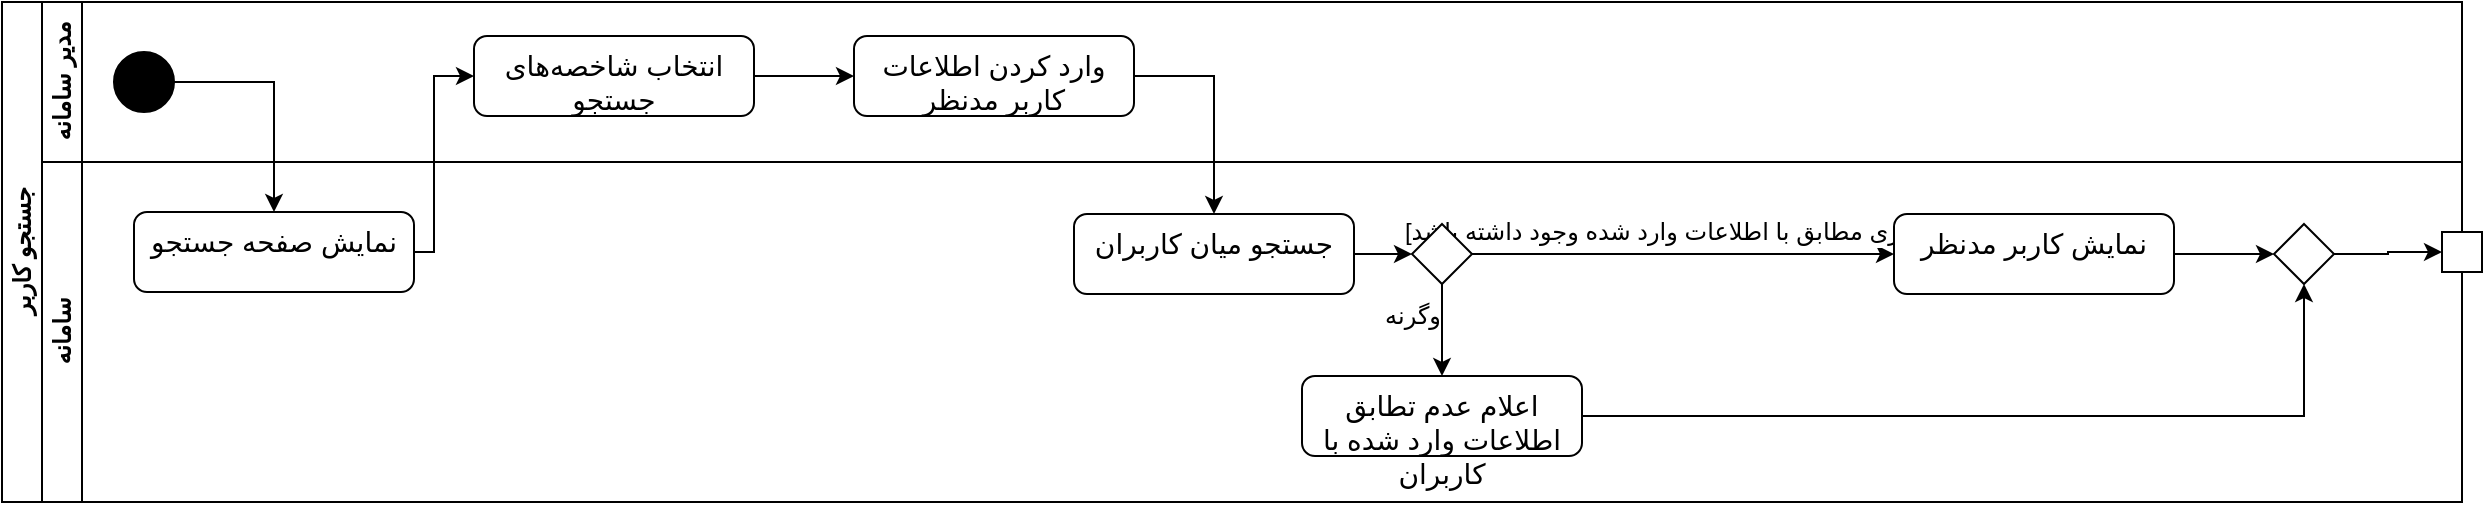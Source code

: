 <mxfile version="23.0.2" type="google">
  <diagram name="Page-1" id="x3xJVleL7ZcNQKNFg3lJ">
    <mxGraphModel grid="1" page="1" gridSize="10" guides="1" tooltips="1" connect="1" arrows="1" fold="1" pageScale="1" pageWidth="850" pageHeight="1100" math="0" shadow="0">
      <root>
        <mxCell id="0" />
        <mxCell id="1" parent="0" />
        <mxCell id="jTgZsxinXMRARs2rZujt-1" value="جستجو کاربر" style="swimlane;html=1;childLayout=stackLayout;resizeParent=1;resizeParentMax=0;horizontal=0;startSize=20;horizontalStack=0;" vertex="1" parent="1">
          <mxGeometry x="94" y="490" width="1230" height="250" as="geometry" />
        </mxCell>
        <mxCell id="jTgZsxinXMRARs2rZujt-2" value="مدیر سامانه" style="swimlane;html=1;startSize=20;horizontal=0;" vertex="1" parent="jTgZsxinXMRARs2rZujt-1">
          <mxGeometry x="20" width="1210" height="80" as="geometry">
            <mxRectangle x="20" width="490" height="30" as="alternateBounds" />
          </mxGeometry>
        </mxCell>
        <mxCell id="jTgZsxinXMRARs2rZujt-4" value="" style="ellipse;fillColor=strokeColor;html=1;" vertex="1" parent="jTgZsxinXMRARs2rZujt-2">
          <mxGeometry x="36" y="25" width="30" height="30" as="geometry" />
        </mxCell>
        <mxCell id="jTgZsxinXMRARs2rZujt-14" style="edgeStyle=orthogonalEdgeStyle;rounded=0;orthogonalLoop=1;jettySize=auto;html=1;" edge="1" parent="jTgZsxinXMRARs2rZujt-2" source="WE6JqRUEXKqtatiLM-gg-2" target="be5DNzDKNCOEazackdU7-5">
          <mxGeometry relative="1" as="geometry">
            <mxPoint x="656" y="38.5" as="sourcePoint" />
            <mxPoint x="394" y="37" as="targetPoint" />
          </mxGeometry>
        </mxCell>
        <mxCell id="WE6JqRUEXKqtatiLM-gg-2" value="&lt;span style=&quot;font-size: 14px;&quot;&gt;انتخاب شاخصه‌های جستجو&lt;/span&gt;" style="html=1;align=center;verticalAlign=top;rounded=1;absoluteArcSize=1;arcSize=13;dashed=0;whiteSpace=wrap;" vertex="1" parent="jTgZsxinXMRARs2rZujt-2">
          <mxGeometry x="216" y="17" width="140" height="40" as="geometry" />
        </mxCell>
        <mxCell id="be5DNzDKNCOEazackdU7-5" value="&lt;font style=&quot;font-size: 14px;&quot;&gt;وارد کردن اطلاعات کاربر مدنظر&lt;/font&gt;" style="html=1;align=center;verticalAlign=top;rounded=1;absoluteArcSize=1;arcSize=13;dashed=0;whiteSpace=wrap;" vertex="1" parent="jTgZsxinXMRARs2rZujt-2">
          <mxGeometry x="406" y="17" width="140" height="40" as="geometry" />
        </mxCell>
        <mxCell id="jTgZsxinXMRARs2rZujt-21" value="سامانه" style="swimlane;html=1;startSize=20;horizontal=0;" vertex="1" parent="jTgZsxinXMRARs2rZujt-1">
          <mxGeometry x="20" y="80" width="1210" height="170" as="geometry" />
        </mxCell>
        <mxCell id="jTgZsxinXMRARs2rZujt-24" style="edgeStyle=orthogonalEdgeStyle;rounded=0;orthogonalLoop=1;jettySize=auto;html=1;" edge="1" parent="jTgZsxinXMRARs2rZujt-21" source="be5DNzDKNCOEazackdU7-6" target="jTgZsxinXMRARs2rZujt-27">
          <mxGeometry relative="1" as="geometry">
            <Array as="points" />
            <mxPoint x="726" y="46" as="sourcePoint" />
          </mxGeometry>
        </mxCell>
        <mxCell id="jTgZsxinXMRARs2rZujt-25" style="edgeStyle=orthogonalEdgeStyle;rounded=0;orthogonalLoop=1;jettySize=auto;html=1;" edge="1" parent="jTgZsxinXMRARs2rZujt-21" source="jTgZsxinXMRARs2rZujt-27" target="jTgZsxinXMRARs2rZujt-34">
          <mxGeometry relative="1" as="geometry">
            <mxPoint x="751" y="45.64" as="sourcePoint" />
            <mxPoint x="874" y="46" as="targetPoint" />
          </mxGeometry>
        </mxCell>
        <mxCell id="jTgZsxinXMRARs2rZujt-26" value="&lt;span style=&quot;font-size: 12px;&quot;&gt;[کاربری مطابق با اطلاعات وارد شده وجود داشته باشد]&lt;/span&gt;" style="edgeLabel;html=1;align=center;verticalAlign=middle;resizable=0;points=[];" connectable="0" vertex="1" parent="jTgZsxinXMRARs2rZujt-25">
          <mxGeometry x="-0.362" y="1" relative="1" as="geometry">
            <mxPoint x="33" y="-10" as="offset" />
          </mxGeometry>
        </mxCell>
        <mxCell id="jTgZsxinXMRARs2rZujt-27" value="" style="rhombus;" vertex="1" parent="jTgZsxinXMRARs2rZujt-21">
          <mxGeometry x="685" y="31" width="30" height="30" as="geometry" />
        </mxCell>
        <mxCell id="be5DNzDKNCOEazackdU7-2" style="edgeStyle=orthogonalEdgeStyle;rounded=0;orthogonalLoop=1;jettySize=auto;html=1;entryX=0.5;entryY=1;entryDx=0;entryDy=0;" edge="1" parent="jTgZsxinXMRARs2rZujt-21" source="jTgZsxinXMRARs2rZujt-29" target="be5DNzDKNCOEazackdU7-1">
          <mxGeometry relative="1" as="geometry" />
        </mxCell>
        <mxCell id="jTgZsxinXMRARs2rZujt-29" value="&lt;font style=&quot;font-size: 14px;&quot;&gt;اعلام عدم تطابق اطلاعات وارد شده با کاربران&lt;/font&gt;" style="html=1;align=center;verticalAlign=top;rounded=1;absoluteArcSize=1;arcSize=13;dashed=0;whiteSpace=wrap;" vertex="1" parent="jTgZsxinXMRARs2rZujt-21">
          <mxGeometry x="630" y="107" width="140" height="40" as="geometry" />
        </mxCell>
        <mxCell id="jTgZsxinXMRARs2rZujt-30" style="edgeStyle=orthogonalEdgeStyle;rounded=0;orthogonalLoop=1;jettySize=auto;html=1;" edge="1" parent="jTgZsxinXMRARs2rZujt-21" source="jTgZsxinXMRARs2rZujt-27" target="jTgZsxinXMRARs2rZujt-29">
          <mxGeometry relative="1" as="geometry" />
        </mxCell>
        <mxCell id="jTgZsxinXMRARs2rZujt-31" value="&lt;font style=&quot;font-size: 12px;&quot;&gt;وگرنه&lt;/font&gt;" style="edgeLabel;html=1;align=center;verticalAlign=middle;resizable=0;points=[];" connectable="0" vertex="1" parent="jTgZsxinXMRARs2rZujt-30">
          <mxGeometry x="-0.221" y="-2" relative="1" as="geometry">
            <mxPoint x="-13" y="-2" as="offset" />
          </mxGeometry>
        </mxCell>
        <mxCell id="jTgZsxinXMRARs2rZujt-33" style="edgeStyle=orthogonalEdgeStyle;rounded=0;orthogonalLoop=1;jettySize=auto;html=1;entryX=0;entryY=0.5;entryDx=0;entryDy=0;" edge="1" parent="jTgZsxinXMRARs2rZujt-21" source="jTgZsxinXMRARs2rZujt-34" target="be5DNzDKNCOEazackdU7-1">
          <mxGeometry relative="1" as="geometry">
            <mxPoint x="1144" y="46.0" as="targetPoint" />
          </mxGeometry>
        </mxCell>
        <mxCell id="jTgZsxinXMRARs2rZujt-34" value="&lt;span style=&quot;font-size: 14px;&quot;&gt;نمایش کاربر مدنظر&lt;/span&gt;" style="html=1;align=center;verticalAlign=top;rounded=1;absoluteArcSize=1;arcSize=13;dashed=0;whiteSpace=wrap;" vertex="1" parent="jTgZsxinXMRARs2rZujt-21">
          <mxGeometry x="926" y="26" width="140" height="40" as="geometry" />
        </mxCell>
        <mxCell id="jTgZsxinXMRARs2rZujt-39" value="&lt;span style=&quot;font-size: 14px;&quot;&gt;نمایش صفحه جستجو&lt;/span&gt;" style="html=1;align=center;verticalAlign=top;rounded=1;absoluteArcSize=1;arcSize=13;dashed=0;whiteSpace=wrap;" vertex="1" parent="jTgZsxinXMRARs2rZujt-21">
          <mxGeometry x="46" y="25" width="140" height="40" as="geometry" />
        </mxCell>
        <mxCell id="be5DNzDKNCOEazackdU7-1" value="" style="rhombus;" vertex="1" parent="jTgZsxinXMRARs2rZujt-21">
          <mxGeometry x="1116" y="31" width="30" height="30" as="geometry" />
        </mxCell>
        <mxCell id="be5DNzDKNCOEazackdU7-6" value="&lt;span style=&quot;font-size: 14px;&quot;&gt;جستجو میان کاربران&lt;br&gt;&lt;/span&gt;" style="html=1;align=center;verticalAlign=top;rounded=1;absoluteArcSize=1;arcSize=13;dashed=0;whiteSpace=wrap;" vertex="1" parent="jTgZsxinXMRARs2rZujt-21">
          <mxGeometry x="516" y="26" width="140" height="40" as="geometry" />
        </mxCell>
        <mxCell id="WE6JqRUEXKqtatiLM-gg-1" value="" style="rounded=0;whiteSpace=wrap;html=1;" vertex="1" parent="jTgZsxinXMRARs2rZujt-21">
          <mxGeometry x="1200" y="35" width="20" height="20" as="geometry" />
        </mxCell>
        <mxCell id="be5DNzDKNCOEazackdU7-3" style="edgeStyle=orthogonalEdgeStyle;rounded=0;orthogonalLoop=1;jettySize=auto;html=1;" edge="1" parent="jTgZsxinXMRARs2rZujt-21" source="be5DNzDKNCOEazackdU7-1" target="WE6JqRUEXKqtatiLM-gg-1">
          <mxGeometry relative="1" as="geometry" />
        </mxCell>
        <mxCell id="jTgZsxinXMRARs2rZujt-35" style="edgeStyle=orthogonalEdgeStyle;rounded=0;orthogonalLoop=1;jettySize=auto;html=1;" edge="1" parent="jTgZsxinXMRARs2rZujt-1" source="jTgZsxinXMRARs2rZujt-4" target="jTgZsxinXMRARs2rZujt-39">
          <mxGeometry relative="1" as="geometry">
            <Array as="points">
              <mxPoint x="136" y="40" />
            </Array>
            <mxPoint x="196" y="220" as="targetPoint" />
            <mxPoint x="198" y="120" as="sourcePoint" />
          </mxGeometry>
        </mxCell>
        <mxCell id="GcdWMF5vzsREv_dk7w_9-2" style="edgeStyle=orthogonalEdgeStyle;rounded=0;orthogonalLoop=1;jettySize=auto;html=1;" edge="1" parent="jTgZsxinXMRARs2rZujt-1" source="jTgZsxinXMRARs2rZujt-39" target="WE6JqRUEXKqtatiLM-gg-2">
          <mxGeometry relative="1" as="geometry">
            <Array as="points">
              <mxPoint x="216" y="125" />
              <mxPoint x="216" y="37" />
            </Array>
            <mxPoint x="246" y="140" as="targetPoint" />
          </mxGeometry>
        </mxCell>
        <mxCell id="be5DNzDKNCOEazackdU7-7" style="edgeStyle=orthogonalEdgeStyle;rounded=0;orthogonalLoop=1;jettySize=auto;html=1;" edge="1" parent="jTgZsxinXMRARs2rZujt-1" source="be5DNzDKNCOEazackdU7-5" target="be5DNzDKNCOEazackdU7-6">
          <mxGeometry relative="1" as="geometry">
            <Array as="points">
              <mxPoint x="606" y="37" />
            </Array>
          </mxGeometry>
        </mxCell>
      </root>
    </mxGraphModel>
  </diagram>
</mxfile>
